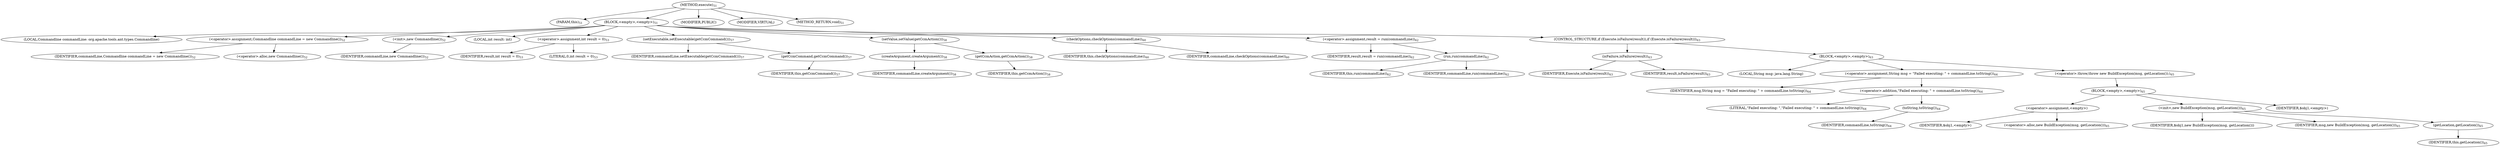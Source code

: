 digraph "execute" {  
"64" [label = <(METHOD,execute)<SUB>51</SUB>> ]
"9" [label = <(PARAM,this)<SUB>51</SUB>> ]
"65" [label = <(BLOCK,&lt;empty&gt;,&lt;empty&gt;)<SUB>51</SUB>> ]
"7" [label = <(LOCAL,Commandline commandLine: org.apache.tools.ant.types.Commandline)> ]
"66" [label = <(&lt;operator&gt;.assignment,Commandline commandLine = new Commandline())<SUB>52</SUB>> ]
"67" [label = <(IDENTIFIER,commandLine,Commandline commandLine = new Commandline())<SUB>52</SUB>> ]
"68" [label = <(&lt;operator&gt;.alloc,new Commandline())<SUB>52</SUB>> ]
"69" [label = <(&lt;init&gt;,new Commandline())<SUB>52</SUB>> ]
"6" [label = <(IDENTIFIER,commandLine,new Commandline())<SUB>52</SUB>> ]
"70" [label = <(LOCAL,int result: int)> ]
"71" [label = <(&lt;operator&gt;.assignment,int result = 0)<SUB>53</SUB>> ]
"72" [label = <(IDENTIFIER,result,int result = 0)<SUB>53</SUB>> ]
"73" [label = <(LITERAL,0,int result = 0)<SUB>53</SUB>> ]
"74" [label = <(setExecutable,setExecutable(getCcmCommand()))<SUB>57</SUB>> ]
"75" [label = <(IDENTIFIER,commandLine,setExecutable(getCcmCommand()))<SUB>57</SUB>> ]
"76" [label = <(getCcmCommand,getCcmCommand())<SUB>57</SUB>> ]
"8" [label = <(IDENTIFIER,this,getCcmCommand())<SUB>57</SUB>> ]
"77" [label = <(setValue,setValue(getCcmAction()))<SUB>58</SUB>> ]
"78" [label = <(createArgument,createArgument())<SUB>58</SUB>> ]
"79" [label = <(IDENTIFIER,commandLine,createArgument())<SUB>58</SUB>> ]
"80" [label = <(getCcmAction,getCcmAction())<SUB>58</SUB>> ]
"10" [label = <(IDENTIFIER,this,getCcmAction())<SUB>58</SUB>> ]
"81" [label = <(checkOptions,checkOptions(commandLine))<SUB>60</SUB>> ]
"11" [label = <(IDENTIFIER,this,checkOptions(commandLine))<SUB>60</SUB>> ]
"82" [label = <(IDENTIFIER,commandLine,checkOptions(commandLine))<SUB>60</SUB>> ]
"83" [label = <(&lt;operator&gt;.assignment,result = run(commandLine))<SUB>62</SUB>> ]
"84" [label = <(IDENTIFIER,result,result = run(commandLine))<SUB>62</SUB>> ]
"85" [label = <(run,run(commandLine))<SUB>62</SUB>> ]
"12" [label = <(IDENTIFIER,this,run(commandLine))<SUB>62</SUB>> ]
"86" [label = <(IDENTIFIER,commandLine,run(commandLine))<SUB>62</SUB>> ]
"87" [label = <(CONTROL_STRUCTURE,if (Execute.isFailure(result)),if (Execute.isFailure(result)))<SUB>63</SUB>> ]
"88" [label = <(isFailure,isFailure(result))<SUB>63</SUB>> ]
"89" [label = <(IDENTIFIER,Execute,isFailure(result))<SUB>63</SUB>> ]
"90" [label = <(IDENTIFIER,result,isFailure(result))<SUB>63</SUB>> ]
"91" [label = <(BLOCK,&lt;empty&gt;,&lt;empty&gt;)<SUB>63</SUB>> ]
"92" [label = <(LOCAL,String msg: java.lang.String)> ]
"93" [label = <(&lt;operator&gt;.assignment,String msg = &quot;Failed executing: &quot; + commandLine.toString())<SUB>64</SUB>> ]
"94" [label = <(IDENTIFIER,msg,String msg = &quot;Failed executing: &quot; + commandLine.toString())<SUB>64</SUB>> ]
"95" [label = <(&lt;operator&gt;.addition,&quot;Failed executing: &quot; + commandLine.toString())<SUB>64</SUB>> ]
"96" [label = <(LITERAL,&quot;Failed executing: &quot;,&quot;Failed executing: &quot; + commandLine.toString())<SUB>64</SUB>> ]
"97" [label = <(toString,toString())<SUB>64</SUB>> ]
"98" [label = <(IDENTIFIER,commandLine,toString())<SUB>64</SUB>> ]
"99" [label = <(&lt;operator&gt;.throw,throw new BuildException(msg, getLocation());)<SUB>65</SUB>> ]
"100" [label = <(BLOCK,&lt;empty&gt;,&lt;empty&gt;)<SUB>65</SUB>> ]
"101" [label = <(&lt;operator&gt;.assignment,&lt;empty&gt;)> ]
"102" [label = <(IDENTIFIER,$obj1,&lt;empty&gt;)> ]
"103" [label = <(&lt;operator&gt;.alloc,new BuildException(msg, getLocation()))<SUB>65</SUB>> ]
"104" [label = <(&lt;init&gt;,new BuildException(msg, getLocation()))<SUB>65</SUB>> ]
"105" [label = <(IDENTIFIER,$obj1,new BuildException(msg, getLocation()))> ]
"106" [label = <(IDENTIFIER,msg,new BuildException(msg, getLocation()))<SUB>65</SUB>> ]
"107" [label = <(getLocation,getLocation())<SUB>65</SUB>> ]
"13" [label = <(IDENTIFIER,this,getLocation())<SUB>65</SUB>> ]
"108" [label = <(IDENTIFIER,$obj1,&lt;empty&gt;)> ]
"109" [label = <(MODIFIER,PUBLIC)> ]
"110" [label = <(MODIFIER,VIRTUAL)> ]
"111" [label = <(METHOD_RETURN,void)<SUB>51</SUB>> ]
  "64" -> "9" 
  "64" -> "65" 
  "64" -> "109" 
  "64" -> "110" 
  "64" -> "111" 
  "65" -> "7" 
  "65" -> "66" 
  "65" -> "69" 
  "65" -> "70" 
  "65" -> "71" 
  "65" -> "74" 
  "65" -> "77" 
  "65" -> "81" 
  "65" -> "83" 
  "65" -> "87" 
  "66" -> "67" 
  "66" -> "68" 
  "69" -> "6" 
  "71" -> "72" 
  "71" -> "73" 
  "74" -> "75" 
  "74" -> "76" 
  "76" -> "8" 
  "77" -> "78" 
  "77" -> "80" 
  "78" -> "79" 
  "80" -> "10" 
  "81" -> "11" 
  "81" -> "82" 
  "83" -> "84" 
  "83" -> "85" 
  "85" -> "12" 
  "85" -> "86" 
  "87" -> "88" 
  "87" -> "91" 
  "88" -> "89" 
  "88" -> "90" 
  "91" -> "92" 
  "91" -> "93" 
  "91" -> "99" 
  "93" -> "94" 
  "93" -> "95" 
  "95" -> "96" 
  "95" -> "97" 
  "97" -> "98" 
  "99" -> "100" 
  "100" -> "101" 
  "100" -> "104" 
  "100" -> "108" 
  "101" -> "102" 
  "101" -> "103" 
  "104" -> "105" 
  "104" -> "106" 
  "104" -> "107" 
  "107" -> "13" 
}
